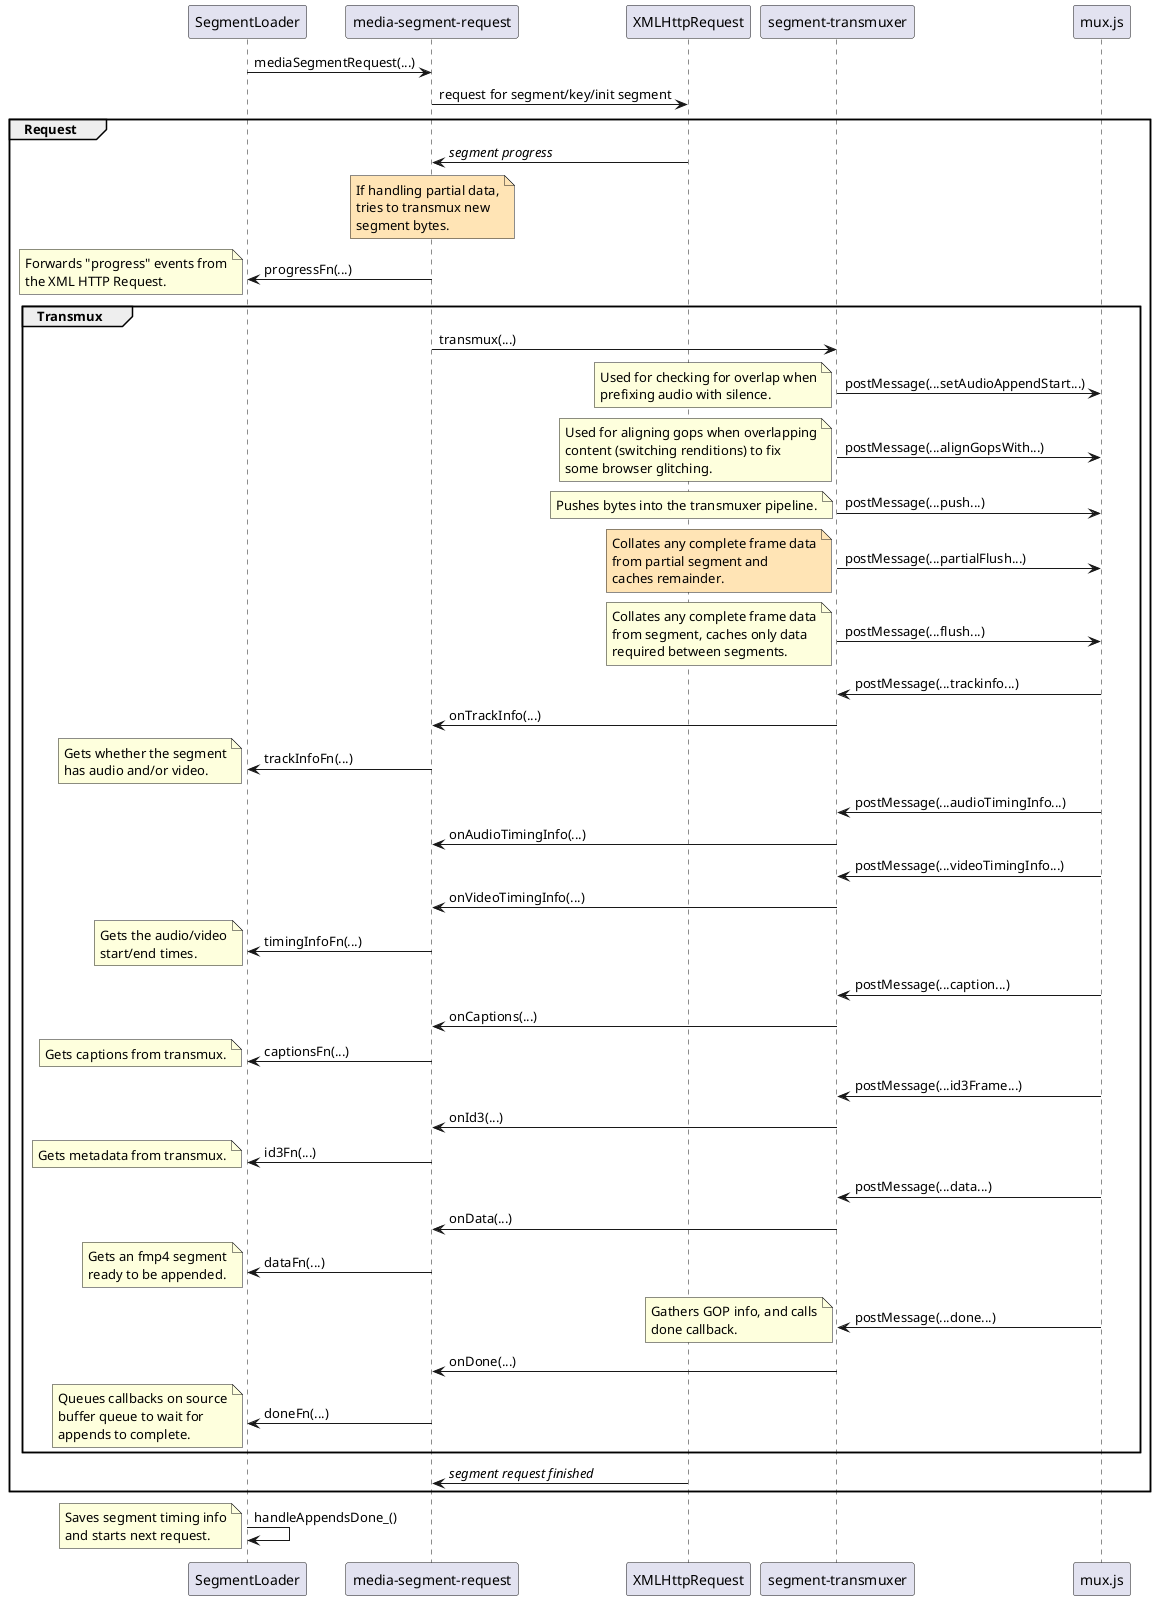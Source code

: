 @startuml

participant SegmentLoader order 1
participant "media-segment-request" order 2
participant XMLHttpRequest order 3
participant "segment-transmuxer" order 4
participant mux.js order 5

SegmentLoader -> "media-segment-request" : mediaSegmentRequest(...)
"media-segment-request" -> XMLHttpRequest : request for segment/key/init segment

group Request
  XMLHttpRequest -> "media-segment-request" : //segment progress//
  note over "media-segment-request" #moccasin
   If handling partial data,
   tries to transmux new
   segment bytes.
  end note
  "media-segment-request" -> SegmentLoader : progressFn(...)
  note left
    Forwards "progress" events from
    the XML HTTP Request.
  end note
  group Transmux
    "media-segment-request" -> "segment-transmuxer" : transmux(...)

    "segment-transmuxer" -> mux.js : postMessage(...setAudioAppendStart...)
    note left
      Used for checking for overlap when
      prefixing audio with silence.
    end note
    "segment-transmuxer" -> mux.js : postMessage(...alignGopsWith...)
    note left
      Used for aligning gops when overlapping
      content (switching renditions) to fix
      some browser glitching.
    end note

    "segment-transmuxer" -> mux.js : postMessage(...push...)
    note left
      Pushes bytes into the transmuxer pipeline.
    end note

    "segment-transmuxer" -> mux.js : postMessage(...partialFlush...)
    note left #moccasin
      Collates any complete frame data
      from partial segment and
      caches remainder.
    end note
    "segment-transmuxer" -> mux.js : postMessage(...flush...)
    note left
      Collates any complete frame data
      from segment, caches only data
      required between segments.
    end note

    "mux.js" -> "segment-transmuxer" : postMessage(...trackinfo...)
    "segment-transmuxer" -> "media-segment-request" : onTrackInfo(...)
    "media-segment-request" -> SegmentLoader : trackInfoFn(...)
    note left
      Gets whether the segment
      has audio and/or video.
    end note
    "mux.js" -> "segment-transmuxer" : postMessage(...audioTimingInfo...)
    "segment-transmuxer" -> "media-segment-request" : onAudioTimingInfo(...)
    "mux.js" -> "segment-transmuxer" : postMessage(...videoTimingInfo...)
    "segment-transmuxer" -> "media-segment-request" : onVideoTimingInfo(...)
    "media-segment-request" -> SegmentLoader : timingInfoFn(...)
    note left
      Gets the audio/video
      start/end times.
    end note

    "mux.js" -> "segment-transmuxer" : postMessage(...caption...)
    "segment-transmuxer" -> "media-segment-request" : onCaptions(...)
    "media-segment-request" -> SegmentLoader : captionsFn(...)
    note left
      Gets captions from transmux.
    end note

    "mux.js" -> "segment-transmuxer" : postMessage(...id3Frame...)
    "segment-transmuxer" -> "media-segment-request" : onId3(...)
    "media-segment-request" -> SegmentLoader : id3Fn(...)
    note left
      Gets metadata from transmux.
    end note

    "mux.js" -> "segment-transmuxer" : postMessage(...data...)
    "segment-transmuxer" -> "media-segment-request" : onData(...)
    "media-segment-request" -> SegmentLoader : dataFn(...)
    note left
      Gets an fmp4 segment
      ready to be appended.
    end note

    "mux.js" -> "segment-transmuxer" : postMessage(...done...)
    note left
      Gathers GOP info, and calls
      done callback.
    end note
    "segment-transmuxer" -> "media-segment-request" : onDone(...)
    "media-segment-request" -> SegmentLoader : doneFn(...)
    note left
      Queues callbacks on source
      buffer queue to wait for
      appends to complete.
    end note
  end
  XMLHttpRequest -> "media-segment-request" : //segment request finished//
end

SegmentLoader -> SegmentLoader : handleAppendsDone_()
note left
  Saves segment timing info
  and starts next request.
end note

@enduml
